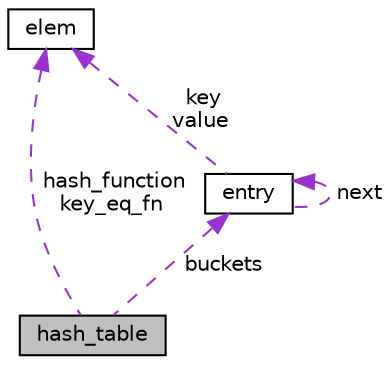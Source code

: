digraph "hash_table"
{
 // LATEX_PDF_SIZE
  edge [fontname="Helvetica",fontsize="10",labelfontname="Helvetica",labelfontsize="10"];
  node [fontname="Helvetica",fontsize="10",shape=record];
  Node1 [label="hash_table",height=0.2,width=0.4,color="black", fillcolor="grey75", style="filled", fontcolor="black",tooltip=" "];
  Node2 -> Node1 [dir="back",color="darkorchid3",fontsize="10",style="dashed",label=" buckets" ];
  Node2 [label="entry",height=0.2,width=0.4,color="black", fillcolor="white", style="filled",URL="$structentry.html",tooltip=" "];
  Node2 -> Node2 [dir="back",color="darkorchid3",fontsize="10",style="dashed",label=" next" ];
  Node3 -> Node2 [dir="back",color="darkorchid3",fontsize="10",style="dashed",label=" key\nvalue" ];
  Node3 [label="elem",height=0.2,width=0.4,color="black", fillcolor="white", style="filled",URL="$unionelem.html",tooltip=" "];
  Node3 -> Node1 [dir="back",color="darkorchid3",fontsize="10",style="dashed",label=" hash_function\nkey_eq_fn" ];
}
